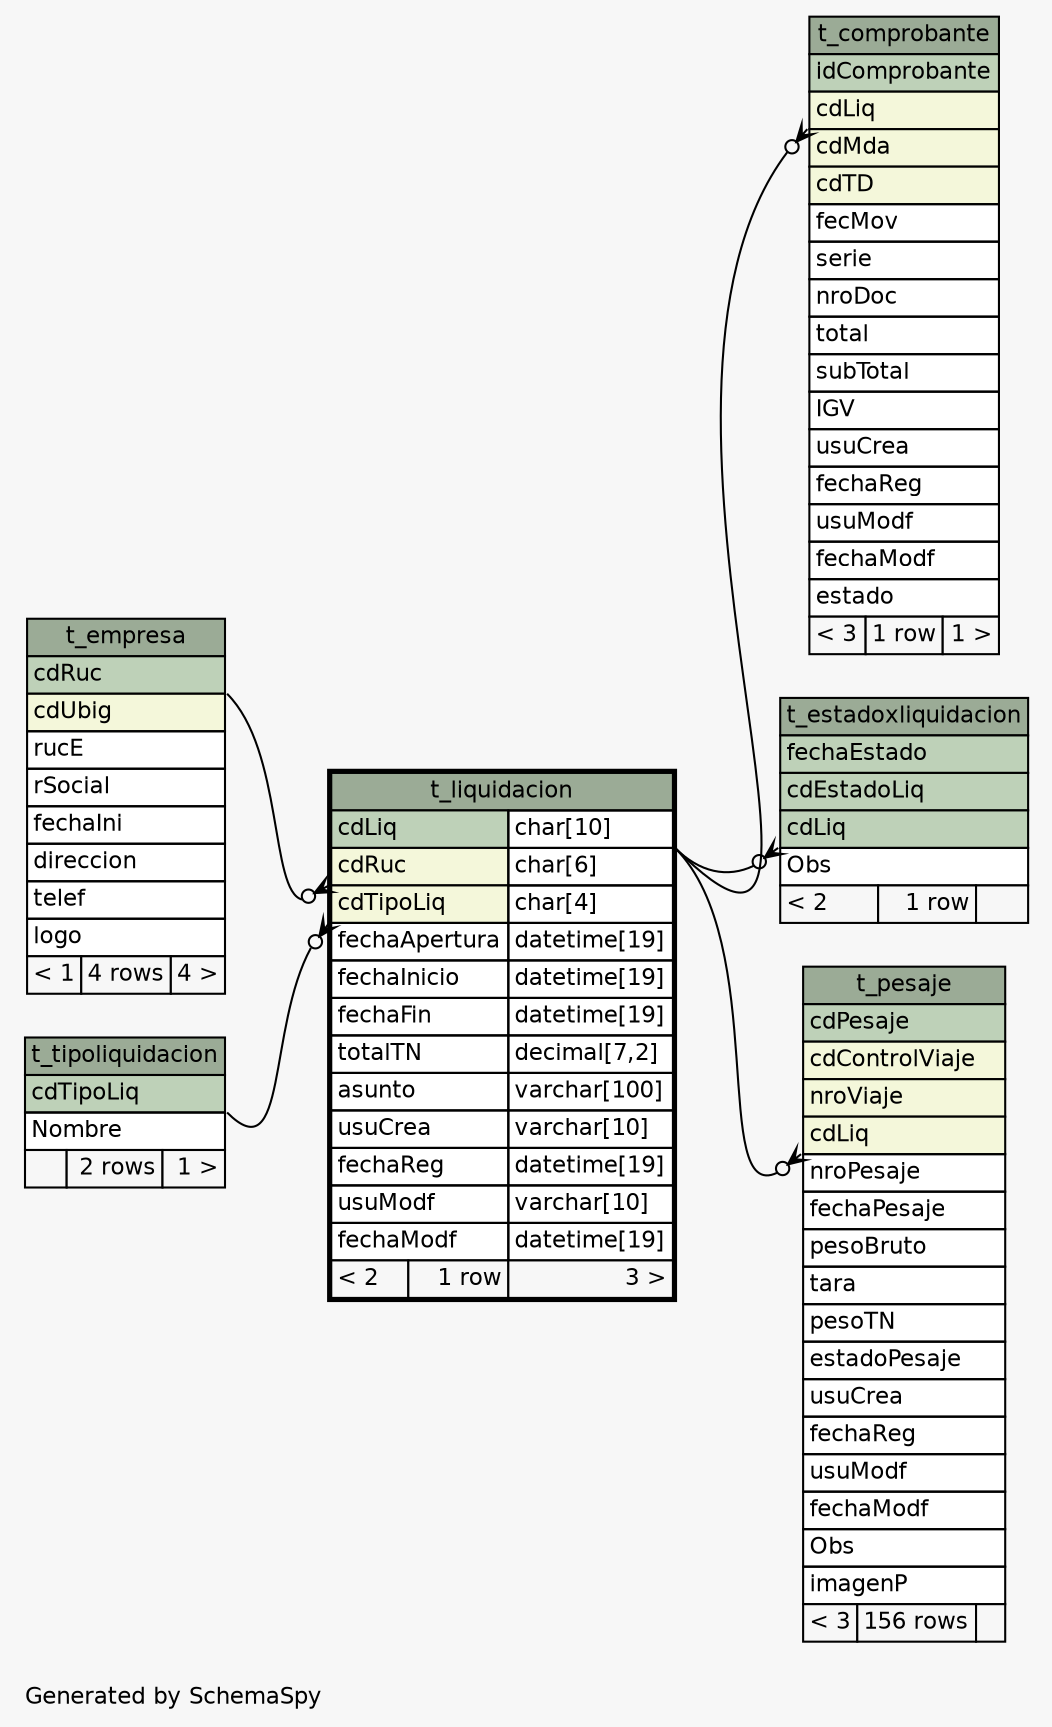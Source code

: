 // dot null on Windows 7 6.1
// SchemaSpy rev 590
digraph "oneDegreeRelationshipsDiagram" {
  graph [
    rankdir="RL"
    bgcolor="#f7f7f7"
    label="\nGenerated by SchemaSpy"
    labeljust="l"
    nodesep="0.18"
    ranksep="0.46"
    fontname="Helvetica"
    fontsize="11"
  ];
  node [
    fontname="Helvetica"
    fontsize="11"
    shape="plaintext"
  ];
  edge [
    arrowsize="0.8"
  ];
  "t_comprobante":"cdLiq":sw -> "t_liquidacion":"cdLiq.type":se [arrowhead=none dir=back arrowtail=crowodot];
  "t_estadoxliquidacion":"cdLiq":sw -> "t_liquidacion":"cdLiq.type":se [arrowhead=none dir=back arrowtail=crowodot];
  "t_liquidacion":"cdRuc":sw -> "t_empresa":"cdRuc":se [arrowhead=none dir=back arrowtail=crowodot];
  "t_liquidacion":"cdTipoLiq":sw -> "t_tipoliquidacion":"cdTipoLiq":se [arrowhead=none dir=back arrowtail=crowodot];
  "t_pesaje":"cdLiq":sw -> "t_liquidacion":"cdLiq.type":se [arrowhead=none dir=back arrowtail=crowodot];
  "t_comprobante" [
    label=<
    <TABLE BORDER="0" CELLBORDER="1" CELLSPACING="0" BGCOLOR="#ffffff">
      <TR><TD COLSPAN="3" BGCOLOR="#9bab96" ALIGN="CENTER">t_comprobante</TD></TR>
      <TR><TD PORT="idComprobante" COLSPAN="3" BGCOLOR="#bed1b8" ALIGN="LEFT">idComprobante</TD></TR>
      <TR><TD PORT="cdLiq" COLSPAN="3" BGCOLOR="#f4f7da" ALIGN="LEFT">cdLiq</TD></TR>
      <TR><TD PORT="cdMda" COLSPAN="3" BGCOLOR="#f4f7da" ALIGN="LEFT">cdMda</TD></TR>
      <TR><TD PORT="cdTD" COLSPAN="3" BGCOLOR="#f4f7da" ALIGN="LEFT">cdTD</TD></TR>
      <TR><TD PORT="fecMov" COLSPAN="3" ALIGN="LEFT">fecMov</TD></TR>
      <TR><TD PORT="serie" COLSPAN="3" ALIGN="LEFT">serie</TD></TR>
      <TR><TD PORT="nroDoc" COLSPAN="3" ALIGN="LEFT">nroDoc</TD></TR>
      <TR><TD PORT="total" COLSPAN="3" ALIGN="LEFT">total</TD></TR>
      <TR><TD PORT="subTotal" COLSPAN="3" ALIGN="LEFT">subTotal</TD></TR>
      <TR><TD PORT="IGV" COLSPAN="3" ALIGN="LEFT">IGV</TD></TR>
      <TR><TD PORT="usuCrea" COLSPAN="3" ALIGN="LEFT">usuCrea</TD></TR>
      <TR><TD PORT="fechaReg" COLSPAN="3" ALIGN="LEFT">fechaReg</TD></TR>
      <TR><TD PORT="usuModf" COLSPAN="3" ALIGN="LEFT">usuModf</TD></TR>
      <TR><TD PORT="fechaModf" COLSPAN="3" ALIGN="LEFT">fechaModf</TD></TR>
      <TR><TD PORT="estado" COLSPAN="3" ALIGN="LEFT">estado</TD></TR>
      <TR><TD ALIGN="LEFT" BGCOLOR="#f7f7f7">&lt; 3</TD><TD ALIGN="RIGHT" BGCOLOR="#f7f7f7">1 row</TD><TD ALIGN="RIGHT" BGCOLOR="#f7f7f7">1 &gt;</TD></TR>
    </TABLE>>
    URL="t_comprobante.html"
    tooltip="t_comprobante"
  ];
  "t_empresa" [
    label=<
    <TABLE BORDER="0" CELLBORDER="1" CELLSPACING="0" BGCOLOR="#ffffff">
      <TR><TD COLSPAN="3" BGCOLOR="#9bab96" ALIGN="CENTER">t_empresa</TD></TR>
      <TR><TD PORT="cdRuc" COLSPAN="3" BGCOLOR="#bed1b8" ALIGN="LEFT">cdRuc</TD></TR>
      <TR><TD PORT="cdUbig" COLSPAN="3" BGCOLOR="#f4f7da" ALIGN="LEFT">cdUbig</TD></TR>
      <TR><TD PORT="rucE" COLSPAN="3" ALIGN="LEFT">rucE</TD></TR>
      <TR><TD PORT="rSocial" COLSPAN="3" ALIGN="LEFT">rSocial</TD></TR>
      <TR><TD PORT="fechaIni" COLSPAN="3" ALIGN="LEFT">fechaIni</TD></TR>
      <TR><TD PORT="direccion" COLSPAN="3" ALIGN="LEFT">direccion</TD></TR>
      <TR><TD PORT="telef" COLSPAN="3" ALIGN="LEFT">telef</TD></TR>
      <TR><TD PORT="logo" COLSPAN="3" ALIGN="LEFT">logo</TD></TR>
      <TR><TD ALIGN="LEFT" BGCOLOR="#f7f7f7">&lt; 1</TD><TD ALIGN="RIGHT" BGCOLOR="#f7f7f7">4 rows</TD><TD ALIGN="RIGHT" BGCOLOR="#f7f7f7">4 &gt;</TD></TR>
    </TABLE>>
    URL="t_empresa.html"
    tooltip="t_empresa"
  ];
  "t_estadoxliquidacion" [
    label=<
    <TABLE BORDER="0" CELLBORDER="1" CELLSPACING="0" BGCOLOR="#ffffff">
      <TR><TD COLSPAN="3" BGCOLOR="#9bab96" ALIGN="CENTER">t_estadoxliquidacion</TD></TR>
      <TR><TD PORT="fechaEstado" COLSPAN="3" BGCOLOR="#bed1b8" ALIGN="LEFT">fechaEstado</TD></TR>
      <TR><TD PORT="cdEstadoLiq" COLSPAN="3" BGCOLOR="#bed1b8" ALIGN="LEFT">cdEstadoLiq</TD></TR>
      <TR><TD PORT="cdLiq" COLSPAN="3" BGCOLOR="#bed1b8" ALIGN="LEFT">cdLiq</TD></TR>
      <TR><TD PORT="Obs" COLSPAN="3" ALIGN="LEFT">Obs</TD></TR>
      <TR><TD ALIGN="LEFT" BGCOLOR="#f7f7f7">&lt; 2</TD><TD ALIGN="RIGHT" BGCOLOR="#f7f7f7">1 row</TD><TD ALIGN="RIGHT" BGCOLOR="#f7f7f7">  </TD></TR>
    </TABLE>>
    URL="t_estadoxliquidacion.html"
    tooltip="t_estadoxliquidacion"
  ];
  "t_liquidacion" [
    label=<
    <TABLE BORDER="2" CELLBORDER="1" CELLSPACING="0" BGCOLOR="#ffffff">
      <TR><TD COLSPAN="3" BGCOLOR="#9bab96" ALIGN="CENTER">t_liquidacion</TD></TR>
      <TR><TD PORT="cdLiq" COLSPAN="2" BGCOLOR="#bed1b8" ALIGN="LEFT">cdLiq</TD><TD PORT="cdLiq.type" ALIGN="LEFT">char[10]</TD></TR>
      <TR><TD PORT="cdRuc" COLSPAN="2" BGCOLOR="#f4f7da" ALIGN="LEFT">cdRuc</TD><TD PORT="cdRuc.type" ALIGN="LEFT">char[6]</TD></TR>
      <TR><TD PORT="cdTipoLiq" COLSPAN="2" BGCOLOR="#f4f7da" ALIGN="LEFT">cdTipoLiq</TD><TD PORT="cdTipoLiq.type" ALIGN="LEFT">char[4]</TD></TR>
      <TR><TD PORT="fechaApertura" COLSPAN="2" ALIGN="LEFT">fechaApertura</TD><TD PORT="fechaApertura.type" ALIGN="LEFT">datetime[19]</TD></TR>
      <TR><TD PORT="fechaInicio" COLSPAN="2" ALIGN="LEFT">fechaInicio</TD><TD PORT="fechaInicio.type" ALIGN="LEFT">datetime[19]</TD></TR>
      <TR><TD PORT="fechaFin" COLSPAN="2" ALIGN="LEFT">fechaFin</TD><TD PORT="fechaFin.type" ALIGN="LEFT">datetime[19]</TD></TR>
      <TR><TD PORT="totalTN" COLSPAN="2" ALIGN="LEFT">totalTN</TD><TD PORT="totalTN.type" ALIGN="LEFT">decimal[7,2]</TD></TR>
      <TR><TD PORT="asunto" COLSPAN="2" ALIGN="LEFT">asunto</TD><TD PORT="asunto.type" ALIGN="LEFT">varchar[100]</TD></TR>
      <TR><TD PORT="usuCrea" COLSPAN="2" ALIGN="LEFT">usuCrea</TD><TD PORT="usuCrea.type" ALIGN="LEFT">varchar[10]</TD></TR>
      <TR><TD PORT="fechaReg" COLSPAN="2" ALIGN="LEFT">fechaReg</TD><TD PORT="fechaReg.type" ALIGN="LEFT">datetime[19]</TD></TR>
      <TR><TD PORT="usuModf" COLSPAN="2" ALIGN="LEFT">usuModf</TD><TD PORT="usuModf.type" ALIGN="LEFT">varchar[10]</TD></TR>
      <TR><TD PORT="fechaModf" COLSPAN="2" ALIGN="LEFT">fechaModf</TD><TD PORT="fechaModf.type" ALIGN="LEFT">datetime[19]</TD></TR>
      <TR><TD ALIGN="LEFT" BGCOLOR="#f7f7f7">&lt; 2</TD><TD ALIGN="RIGHT" BGCOLOR="#f7f7f7">1 row</TD><TD ALIGN="RIGHT" BGCOLOR="#f7f7f7">3 &gt;</TD></TR>
    </TABLE>>
    URL="t_liquidacion.html"
    tooltip="t_liquidacion"
  ];
  "t_pesaje" [
    label=<
    <TABLE BORDER="0" CELLBORDER="1" CELLSPACING="0" BGCOLOR="#ffffff">
      <TR><TD COLSPAN="3" BGCOLOR="#9bab96" ALIGN="CENTER">t_pesaje</TD></TR>
      <TR><TD PORT="cdPesaje" COLSPAN="3" BGCOLOR="#bed1b8" ALIGN="LEFT">cdPesaje</TD></TR>
      <TR><TD PORT="cdControlViaje" COLSPAN="3" BGCOLOR="#f4f7da" ALIGN="LEFT">cdControlViaje</TD></TR>
      <TR><TD PORT="nroViaje" COLSPAN="3" BGCOLOR="#f4f7da" ALIGN="LEFT">nroViaje</TD></TR>
      <TR><TD PORT="cdLiq" COLSPAN="3" BGCOLOR="#f4f7da" ALIGN="LEFT">cdLiq</TD></TR>
      <TR><TD PORT="nroPesaje" COLSPAN="3" ALIGN="LEFT">nroPesaje</TD></TR>
      <TR><TD PORT="fechaPesaje" COLSPAN="3" ALIGN="LEFT">fechaPesaje</TD></TR>
      <TR><TD PORT="pesoBruto" COLSPAN="3" ALIGN="LEFT">pesoBruto</TD></TR>
      <TR><TD PORT="tara" COLSPAN="3" ALIGN="LEFT">tara</TD></TR>
      <TR><TD PORT="pesoTN" COLSPAN="3" ALIGN="LEFT">pesoTN</TD></TR>
      <TR><TD PORT="estadoPesaje" COLSPAN="3" ALIGN="LEFT">estadoPesaje</TD></TR>
      <TR><TD PORT="usuCrea" COLSPAN="3" ALIGN="LEFT">usuCrea</TD></TR>
      <TR><TD PORT="fechaReg" COLSPAN="3" ALIGN="LEFT">fechaReg</TD></TR>
      <TR><TD PORT="usuModf" COLSPAN="3" ALIGN="LEFT">usuModf</TD></TR>
      <TR><TD PORT="fechaModf" COLSPAN="3" ALIGN="LEFT">fechaModf</TD></TR>
      <TR><TD PORT="Obs" COLSPAN="3" ALIGN="LEFT">Obs</TD></TR>
      <TR><TD PORT="imagenP" COLSPAN="3" ALIGN="LEFT">imagenP</TD></TR>
      <TR><TD ALIGN="LEFT" BGCOLOR="#f7f7f7">&lt; 3</TD><TD ALIGN="RIGHT" BGCOLOR="#f7f7f7">156 rows</TD><TD ALIGN="RIGHT" BGCOLOR="#f7f7f7">  </TD></TR>
    </TABLE>>
    URL="t_pesaje.html"
    tooltip="t_pesaje"
  ];
  "t_tipoliquidacion" [
    label=<
    <TABLE BORDER="0" CELLBORDER="1" CELLSPACING="0" BGCOLOR="#ffffff">
      <TR><TD COLSPAN="3" BGCOLOR="#9bab96" ALIGN="CENTER">t_tipoliquidacion</TD></TR>
      <TR><TD PORT="cdTipoLiq" COLSPAN="3" BGCOLOR="#bed1b8" ALIGN="LEFT">cdTipoLiq</TD></TR>
      <TR><TD PORT="Nombre" COLSPAN="3" ALIGN="LEFT">Nombre</TD></TR>
      <TR><TD ALIGN="LEFT" BGCOLOR="#f7f7f7">  </TD><TD ALIGN="RIGHT" BGCOLOR="#f7f7f7">2 rows</TD><TD ALIGN="RIGHT" BGCOLOR="#f7f7f7">1 &gt;</TD></TR>
    </TABLE>>
    URL="t_tipoliquidacion.html"
    tooltip="t_tipoliquidacion"
  ];
}
